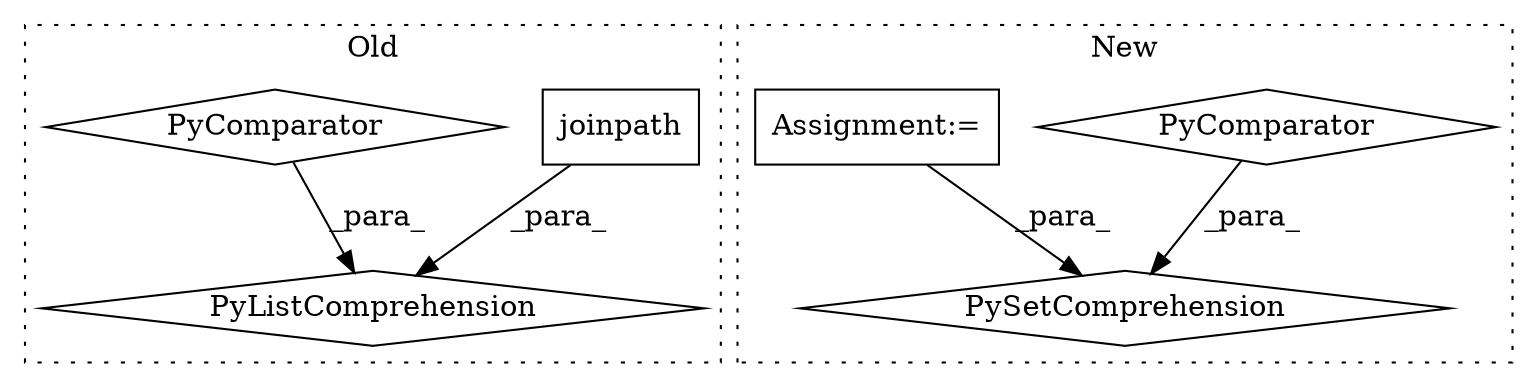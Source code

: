 digraph G {
subgraph cluster0 {
1 [label="joinpath" a="32" s="9132,9142" l="9,1" shape="box"];
3 [label="PyListComprehension" a="109" s="9121" l="233" shape="diamond"];
4 [label="PyComparator" a="113" s="9326" l="20" shape="diamond"];
label = "Old";
style="dotted";
}
subgraph cluster1 {
2 [label="PyComparator" a="113" s="9247" l="36" shape="diamond"];
5 [label="PySetComprehension" a="111" s="9124" l="248" shape="diamond"];
6 [label="Assignment:=" a="7" s="9344" l="20" shape="box"];
label = "New";
style="dotted";
}
1 -> 3 [label="_para_"];
2 -> 5 [label="_para_"];
4 -> 3 [label="_para_"];
6 -> 5 [label="_para_"];
}
